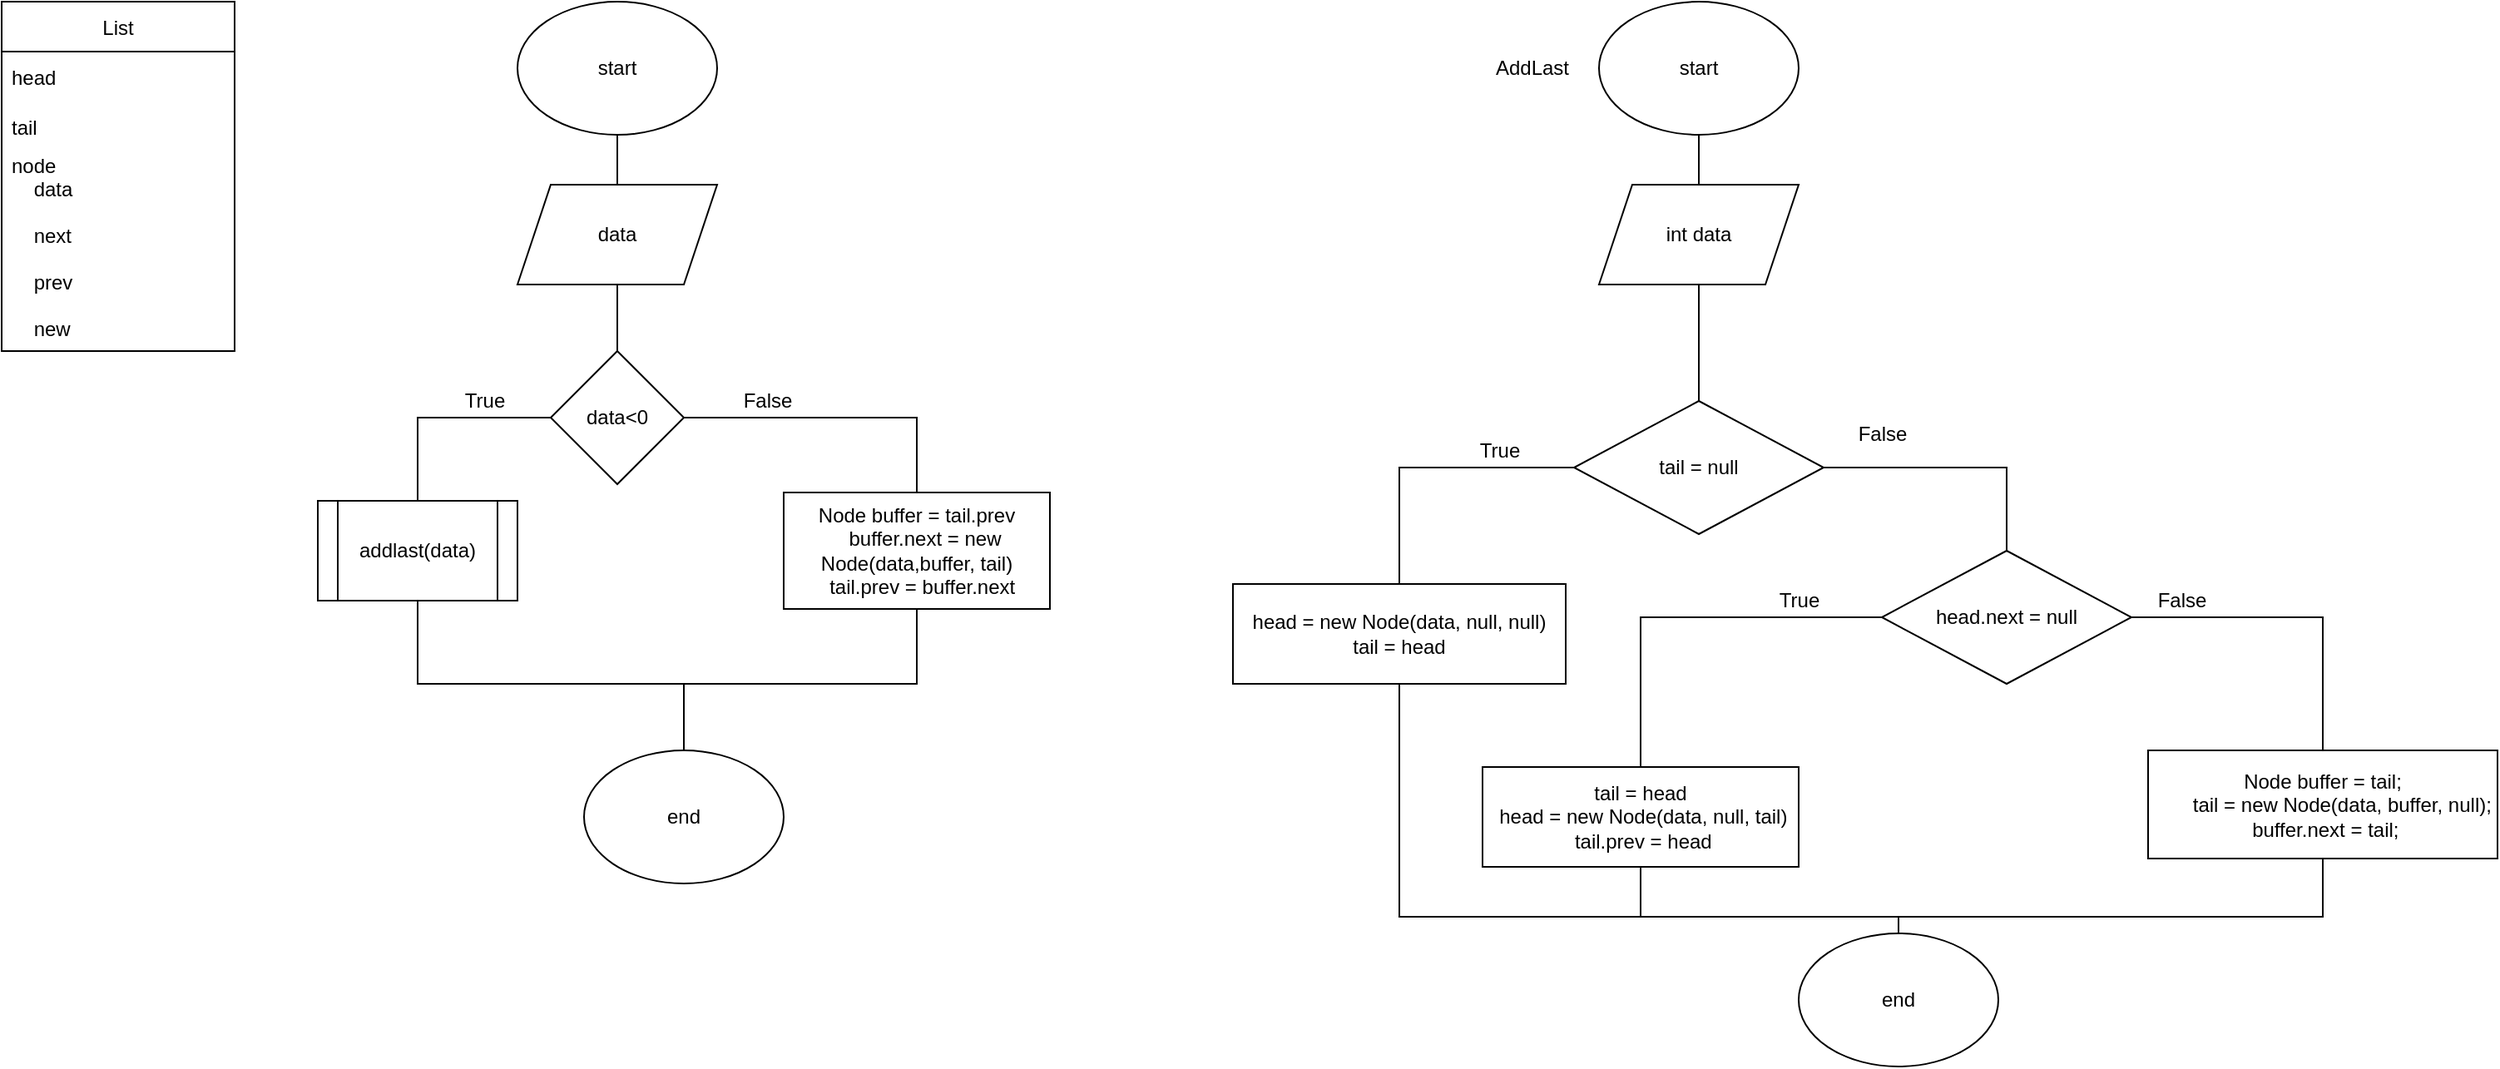 <mxfile version="15.4.0" type="device"><diagram id="xBMZ76iH0DFnbBOWKwPk" name="Страница 1"><mxGraphModel dx="1038" dy="616" grid="1" gridSize="10" guides="1" tooltips="1" connect="1" arrows="1" fold="1" page="1" pageScale="1" pageWidth="827" pageHeight="1169" math="0" shadow="0"><root><mxCell id="0"/><mxCell id="1" parent="0"/><mxCell id="Mh-Mke3XchpY4aa211EQ-4" style="edgeStyle=orthogonalEdgeStyle;rounded=0;orthogonalLoop=1;jettySize=auto;html=1;exitX=0.5;exitY=1;exitDx=0;exitDy=0;entryX=0.5;entryY=0;entryDx=0;entryDy=0;endArrow=none;endFill=0;" edge="1" parent="1" source="Mh-Mke3XchpY4aa211EQ-1" target="Mh-Mke3XchpY4aa211EQ-2"><mxGeometry relative="1" as="geometry"/></mxCell><mxCell id="Mh-Mke3XchpY4aa211EQ-1" value="start" style="ellipse;whiteSpace=wrap;html=1;" vertex="1" parent="1"><mxGeometry x="340" y="30" width="120" height="80" as="geometry"/></mxCell><mxCell id="Mh-Mke3XchpY4aa211EQ-5" style="edgeStyle=orthogonalEdgeStyle;rounded=0;orthogonalLoop=1;jettySize=auto;html=1;exitX=0.5;exitY=1;exitDx=0;exitDy=0;entryX=0.5;entryY=0;entryDx=0;entryDy=0;endArrow=none;endFill=0;" edge="1" parent="1" source="Mh-Mke3XchpY4aa211EQ-2" target="Mh-Mke3XchpY4aa211EQ-3"><mxGeometry relative="1" as="geometry"/></mxCell><mxCell id="Mh-Mke3XchpY4aa211EQ-2" value="data" style="shape=parallelogram;perimeter=parallelogramPerimeter;whiteSpace=wrap;html=1;fixedSize=1;" vertex="1" parent="1"><mxGeometry x="340" y="140" width="120" height="60" as="geometry"/></mxCell><mxCell id="Mh-Mke3XchpY4aa211EQ-7" style="edgeStyle=orthogonalEdgeStyle;rounded=0;orthogonalLoop=1;jettySize=auto;html=1;exitX=0;exitY=0.5;exitDx=0;exitDy=0;entryX=0.5;entryY=0;entryDx=0;entryDy=0;endArrow=none;endFill=0;" edge="1" parent="1" source="Mh-Mke3XchpY4aa211EQ-3" target="Mh-Mke3XchpY4aa211EQ-6"><mxGeometry relative="1" as="geometry"/></mxCell><mxCell id="Mh-Mke3XchpY4aa211EQ-10" style="edgeStyle=orthogonalEdgeStyle;rounded=0;orthogonalLoop=1;jettySize=auto;html=1;exitX=1;exitY=0.5;exitDx=0;exitDy=0;entryX=0.5;entryY=0;entryDx=0;entryDy=0;endArrow=none;endFill=0;" edge="1" parent="1" source="Mh-Mke3XchpY4aa211EQ-3" target="Mh-Mke3XchpY4aa211EQ-9"><mxGeometry relative="1" as="geometry"/></mxCell><mxCell id="Mh-Mke3XchpY4aa211EQ-3" value="data&amp;lt;0" style="rhombus;whiteSpace=wrap;html=1;" vertex="1" parent="1"><mxGeometry x="360" y="240" width="80" height="80" as="geometry"/></mxCell><mxCell id="Mh-Mke3XchpY4aa211EQ-15" style="edgeStyle=orthogonalEdgeStyle;rounded=0;orthogonalLoop=1;jettySize=auto;html=1;exitX=0.5;exitY=1;exitDx=0;exitDy=0;endArrow=none;endFill=0;" edge="1" parent="1" source="Mh-Mke3XchpY4aa211EQ-6"><mxGeometry relative="1" as="geometry"><mxPoint x="440" y="480" as="targetPoint"/><Array as="points"><mxPoint x="280" y="440"/><mxPoint x="440" y="440"/></Array></mxGeometry></mxCell><mxCell id="Mh-Mke3XchpY4aa211EQ-6" value="addlast(data)" style="shape=process;whiteSpace=wrap;html=1;backgroundOutline=1;" vertex="1" parent="1"><mxGeometry x="220" y="330" width="120" height="60" as="geometry"/></mxCell><mxCell id="Mh-Mke3XchpY4aa211EQ-8" value="True" style="text;html=1;align=center;verticalAlign=middle;resizable=0;points=[];autosize=1;strokeColor=none;fillColor=none;" vertex="1" parent="1"><mxGeometry x="300" y="260" width="40" height="20" as="geometry"/></mxCell><mxCell id="Mh-Mke3XchpY4aa211EQ-14" style="edgeStyle=orthogonalEdgeStyle;rounded=0;orthogonalLoop=1;jettySize=auto;html=1;exitX=0.5;exitY=1;exitDx=0;exitDy=0;entryX=0.5;entryY=0;entryDx=0;entryDy=0;endArrow=none;endFill=0;" edge="1" parent="1" source="Mh-Mke3XchpY4aa211EQ-9" target="Mh-Mke3XchpY4aa211EQ-13"><mxGeometry relative="1" as="geometry"><Array as="points"><mxPoint x="580" y="440"/><mxPoint x="440" y="440"/></Array></mxGeometry></mxCell><mxCell id="Mh-Mke3XchpY4aa211EQ-9" value="&lt;div&gt;Node buffer = tail.prev&lt;/div&gt;&lt;div&gt;&amp;nbsp; &amp;nbsp;buffer.next = new Node(data,buffer, tail)&lt;/div&gt;&lt;div&gt;&amp;nbsp; tail.prev = buffer.next&lt;/div&gt;" style="rounded=0;whiteSpace=wrap;html=1;" vertex="1" parent="1"><mxGeometry x="500" y="325" width="160" height="70" as="geometry"/></mxCell><mxCell id="Mh-Mke3XchpY4aa211EQ-11" value="False" style="text;html=1;align=center;verticalAlign=middle;resizable=0;points=[];autosize=1;strokeColor=none;fillColor=none;" vertex="1" parent="1"><mxGeometry x="465" y="260" width="50" height="20" as="geometry"/></mxCell><mxCell id="Mh-Mke3XchpY4aa211EQ-13" value="end" style="ellipse;whiteSpace=wrap;html=1;" vertex="1" parent="1"><mxGeometry x="380" y="480" width="120" height="80" as="geometry"/></mxCell><mxCell id="Mh-Mke3XchpY4aa211EQ-17" value="List" style="swimlane;fontStyle=0;childLayout=stackLayout;horizontal=1;startSize=30;horizontalStack=0;resizeParent=1;resizeParentMax=0;resizeLast=0;collapsible=1;marginBottom=0;" vertex="1" parent="1"><mxGeometry x="30" y="30" width="140" height="210" as="geometry"/></mxCell><mxCell id="Mh-Mke3XchpY4aa211EQ-18" value="head" style="text;strokeColor=none;fillColor=none;align=left;verticalAlign=middle;spacingLeft=4;spacingRight=4;overflow=hidden;points=[[0,0.5],[1,0.5]];portConstraint=eastwest;rotatable=0;" vertex="1" parent="Mh-Mke3XchpY4aa211EQ-17"><mxGeometry y="30" width="140" height="30" as="geometry"/></mxCell><mxCell id="Mh-Mke3XchpY4aa211EQ-19" value="tail" style="text;strokeColor=none;fillColor=none;align=left;verticalAlign=middle;spacingLeft=4;spacingRight=4;overflow=hidden;points=[[0,0.5],[1,0.5]];portConstraint=eastwest;rotatable=0;" vertex="1" parent="Mh-Mke3XchpY4aa211EQ-17"><mxGeometry y="60" width="140" height="30" as="geometry"/></mxCell><mxCell id="Mh-Mke3XchpY4aa211EQ-20" value="node&#10;    data&#10;&#10;    next&#10;&#10;    prev&#10;&#10;    new&#10;" style="text;strokeColor=none;fillColor=none;align=left;verticalAlign=middle;spacingLeft=4;spacingRight=4;overflow=hidden;points=[[0,0.5],[1,0.5]];portConstraint=eastwest;rotatable=0;" vertex="1" parent="Mh-Mke3XchpY4aa211EQ-17"><mxGeometry y="90" width="140" height="120" as="geometry"/></mxCell><mxCell id="Mh-Mke3XchpY4aa211EQ-26" style="edgeStyle=orthogonalEdgeStyle;rounded=0;orthogonalLoop=1;jettySize=auto;html=1;exitX=0.5;exitY=1;exitDx=0;exitDy=0;entryX=0.5;entryY=0;entryDx=0;entryDy=0;endArrow=none;endFill=0;" edge="1" parent="1" source="Mh-Mke3XchpY4aa211EQ-22" target="Mh-Mke3XchpY4aa211EQ-24"><mxGeometry relative="1" as="geometry"/></mxCell><mxCell id="Mh-Mke3XchpY4aa211EQ-22" value="start" style="ellipse;whiteSpace=wrap;html=1;" vertex="1" parent="1"><mxGeometry x="990" y="30" width="120" height="80" as="geometry"/></mxCell><mxCell id="Mh-Mke3XchpY4aa211EQ-28" value="" style="edgeStyle=orthogonalEdgeStyle;rounded=0;orthogonalLoop=1;jettySize=auto;html=1;endArrow=none;endFill=0;" edge="1" parent="1" source="Mh-Mke3XchpY4aa211EQ-24" target="Mh-Mke3XchpY4aa211EQ-27"><mxGeometry relative="1" as="geometry"/></mxCell><mxCell id="Mh-Mke3XchpY4aa211EQ-24" value="int data" style="shape=parallelogram;perimeter=parallelogramPerimeter;whiteSpace=wrap;html=1;fixedSize=1;" vertex="1" parent="1"><mxGeometry x="990" y="140" width="120" height="60" as="geometry"/></mxCell><mxCell id="Mh-Mke3XchpY4aa211EQ-25" value="AddLast" style="text;html=1;strokeColor=none;fillColor=none;align=center;verticalAlign=middle;whiteSpace=wrap;rounded=0;" vertex="1" parent="1"><mxGeometry x="920" y="55" width="60" height="30" as="geometry"/></mxCell><mxCell id="Mh-Mke3XchpY4aa211EQ-30" value="" style="edgeStyle=orthogonalEdgeStyle;rounded=0;orthogonalLoop=1;jettySize=auto;html=1;endArrow=none;endFill=0;" edge="1" parent="1" source="Mh-Mke3XchpY4aa211EQ-27" target="Mh-Mke3XchpY4aa211EQ-29"><mxGeometry relative="1" as="geometry"/></mxCell><mxCell id="Mh-Mke3XchpY4aa211EQ-33" value="" style="edgeStyle=orthogonalEdgeStyle;rounded=0;orthogonalLoop=1;jettySize=auto;html=1;endArrow=none;endFill=0;" edge="1" parent="1" source="Mh-Mke3XchpY4aa211EQ-27" target="Mh-Mke3XchpY4aa211EQ-32"><mxGeometry relative="1" as="geometry"/></mxCell><mxCell id="Mh-Mke3XchpY4aa211EQ-27" value="tail = null" style="rhombus;whiteSpace=wrap;html=1;" vertex="1" parent="1"><mxGeometry x="975" y="270" width="150" height="80" as="geometry"/></mxCell><mxCell id="Mh-Mke3XchpY4aa211EQ-42" style="edgeStyle=orthogonalEdgeStyle;rounded=0;orthogonalLoop=1;jettySize=auto;html=1;exitX=0.5;exitY=1;exitDx=0;exitDy=0;entryX=0.5;entryY=0;entryDx=0;entryDy=0;endArrow=none;endFill=0;" edge="1" parent="1" source="Mh-Mke3XchpY4aa211EQ-29" target="Mh-Mke3XchpY4aa211EQ-41"><mxGeometry relative="1" as="geometry"><Array as="points"><mxPoint x="870" y="580"/><mxPoint x="1170" y="580"/></Array></mxGeometry></mxCell><mxCell id="Mh-Mke3XchpY4aa211EQ-29" value="head = new Node(data, null, null)&lt;br&gt;tail = head" style="whiteSpace=wrap;html=1;" vertex="1" parent="1"><mxGeometry x="770" y="380" width="200" height="60" as="geometry"/></mxCell><mxCell id="Mh-Mke3XchpY4aa211EQ-31" value="True" style="text;html=1;align=center;verticalAlign=middle;resizable=0;points=[];autosize=1;strokeColor=none;fillColor=none;" vertex="1" parent="1"><mxGeometry x="910" y="290" width="40" height="20" as="geometry"/></mxCell><mxCell id="Mh-Mke3XchpY4aa211EQ-36" value="" style="edgeStyle=orthogonalEdgeStyle;rounded=0;orthogonalLoop=1;jettySize=auto;html=1;endArrow=none;endFill=0;" edge="1" parent="1" source="Mh-Mke3XchpY4aa211EQ-32" target="Mh-Mke3XchpY4aa211EQ-35"><mxGeometry relative="1" as="geometry"/></mxCell><mxCell id="Mh-Mke3XchpY4aa211EQ-39" value="" style="edgeStyle=orthogonalEdgeStyle;rounded=0;orthogonalLoop=1;jettySize=auto;html=1;endArrow=none;endFill=0;" edge="1" parent="1" source="Mh-Mke3XchpY4aa211EQ-32" target="Mh-Mke3XchpY4aa211EQ-38"><mxGeometry relative="1" as="geometry"/></mxCell><mxCell id="Mh-Mke3XchpY4aa211EQ-32" value="head.next = null" style="rhombus;whiteSpace=wrap;html=1;" vertex="1" parent="1"><mxGeometry x="1160" y="360" width="150" height="80" as="geometry"/></mxCell><mxCell id="Mh-Mke3XchpY4aa211EQ-34" value="False" style="text;html=1;align=center;verticalAlign=middle;resizable=0;points=[];autosize=1;strokeColor=none;fillColor=none;" vertex="1" parent="1"><mxGeometry x="1135" y="280" width="50" height="20" as="geometry"/></mxCell><mxCell id="Mh-Mke3XchpY4aa211EQ-43" style="edgeStyle=orthogonalEdgeStyle;rounded=0;orthogonalLoop=1;jettySize=auto;html=1;exitX=0.5;exitY=1;exitDx=0;exitDy=0;entryX=0.5;entryY=0;entryDx=0;entryDy=0;endArrow=none;endFill=0;" edge="1" parent="1" source="Mh-Mke3XchpY4aa211EQ-35" target="Mh-Mke3XchpY4aa211EQ-41"><mxGeometry relative="1" as="geometry"><Array as="points"><mxPoint x="1015" y="580"/><mxPoint x="1170" y="580"/></Array></mxGeometry></mxCell><mxCell id="Mh-Mke3XchpY4aa211EQ-35" value="&lt;div&gt;tail = head&lt;/div&gt;&lt;div&gt;&amp;nbsp;head = new Node(data, null, tail)&lt;/div&gt;&lt;div&gt;&amp;nbsp;tail.prev = head&lt;/div&gt;" style="whiteSpace=wrap;html=1;" vertex="1" parent="1"><mxGeometry x="920" y="490" width="190" height="60" as="geometry"/></mxCell><mxCell id="Mh-Mke3XchpY4aa211EQ-37" value="True" style="text;html=1;align=center;verticalAlign=middle;resizable=0;points=[];autosize=1;strokeColor=none;fillColor=none;" vertex="1" parent="1"><mxGeometry x="1090" y="380" width="40" height="20" as="geometry"/></mxCell><mxCell id="Mh-Mke3XchpY4aa211EQ-44" style="edgeStyle=orthogonalEdgeStyle;rounded=0;orthogonalLoop=1;jettySize=auto;html=1;exitX=0.5;exitY=1;exitDx=0;exitDy=0;endArrow=none;endFill=0;" edge="1" parent="1" source="Mh-Mke3XchpY4aa211EQ-38" target="Mh-Mke3XchpY4aa211EQ-41"><mxGeometry relative="1" as="geometry"><mxPoint x="1170" y="720" as="targetPoint"/><Array as="points"><mxPoint x="1425" y="580"/><mxPoint x="1170" y="580"/></Array></mxGeometry></mxCell><mxCell id="Mh-Mke3XchpY4aa211EQ-38" value="&lt;div&gt;Node buffer = tail;&lt;/div&gt;&lt;div&gt;&amp;nbsp; &amp;nbsp; &amp;nbsp; &amp;nbsp;tail = new Node(data, buffer, null);&lt;/div&gt;&lt;div&gt;&amp;nbsp;buffer.next = tail;&lt;/div&gt;" style="whiteSpace=wrap;html=1;" vertex="1" parent="1"><mxGeometry x="1320" y="480" width="210" height="65" as="geometry"/></mxCell><mxCell id="Mh-Mke3XchpY4aa211EQ-40" value="False" style="text;html=1;align=center;verticalAlign=middle;resizable=0;points=[];autosize=1;strokeColor=none;fillColor=none;" vertex="1" parent="1"><mxGeometry x="1315" y="380" width="50" height="20" as="geometry"/></mxCell><mxCell id="Mh-Mke3XchpY4aa211EQ-41" value="end" style="ellipse;whiteSpace=wrap;html=1;" vertex="1" parent="1"><mxGeometry x="1110" y="590" width="120" height="80" as="geometry"/></mxCell></root></mxGraphModel></diagram></mxfile>